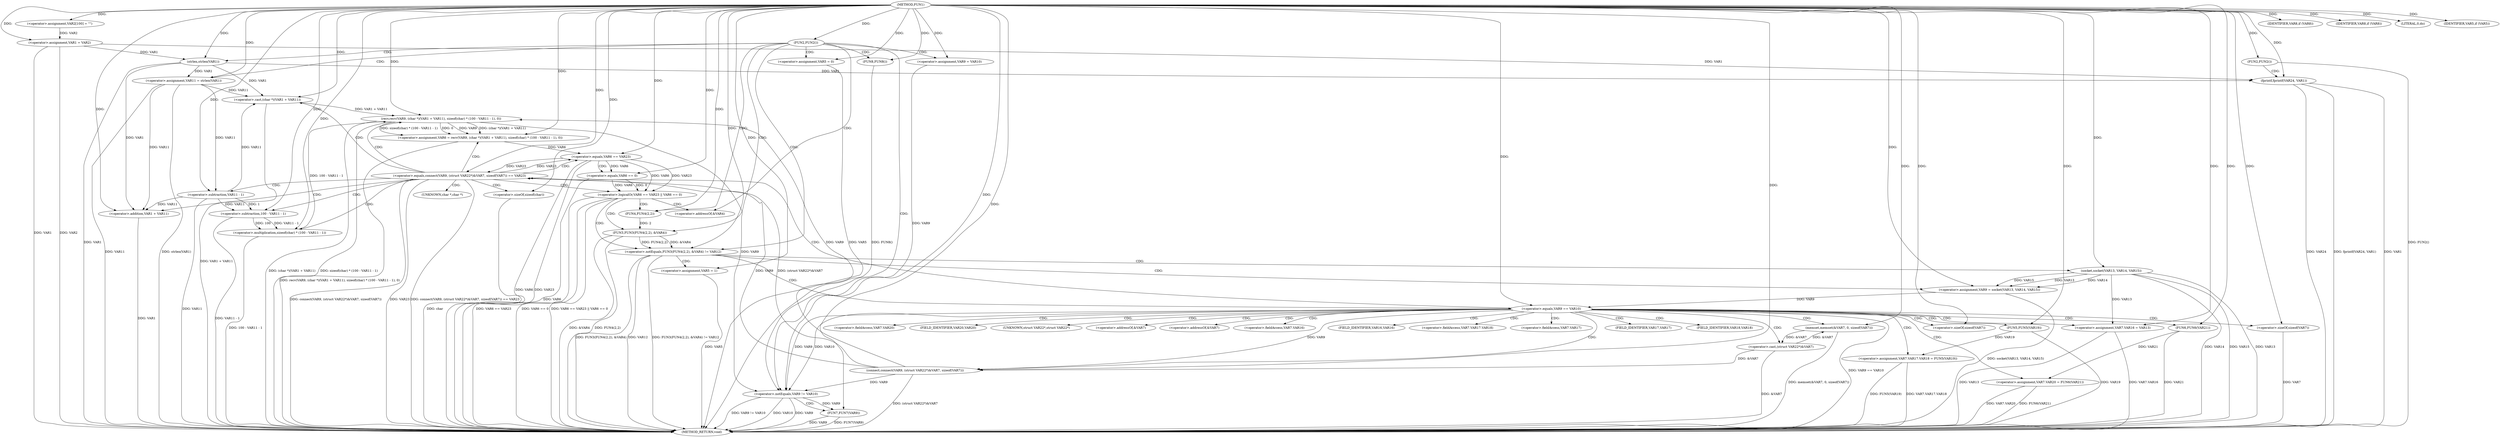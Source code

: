 digraph FUN1 {  
"1000100" [label = "(METHOD,FUN1)" ]
"1000249" [label = "(METHOD_RETURN,void)" ]
"1000104" [label = "(<operator>.assignment,VAR2[100] = \"\")" ]
"1000107" [label = "(<operator>.assignment,VAR1 = VAR2)" ]
"1000111" [label = "(FUN2,FUN2())" ]
"1000116" [label = "(<operator>.assignment,VAR5 = 0)" ]
"1000123" [label = "(<operator>.assignment,VAR9 = VAR10)" ]
"1000127" [label = "(<operator>.assignment,VAR11 = strlen(VAR1))" ]
"1000129" [label = "(strlen,strlen(VAR1))" ]
"1000134" [label = "(<operator>.notEquals,FUN3(FUN4(2,2), &VAR4) != VAR12)" ]
"1000135" [label = "(FUN3,FUN3(FUN4(2,2), &VAR4))" ]
"1000136" [label = "(FUN4,FUN4(2,2))" ]
"1000144" [label = "(<operator>.assignment,VAR5 = 1)" ]
"1000147" [label = "(<operator>.assignment,VAR9 = socket(VAR13, VAR14, VAR15))" ]
"1000149" [label = "(socket,socket(VAR13, VAR14, VAR15))" ]
"1000154" [label = "(<operator>.equals,VAR9 == VAR10)" ]
"1000159" [label = "(memset,memset(&VAR7, 0, sizeof(VAR7)))" ]
"1000163" [label = "(<operator>.sizeOf,sizeof(VAR7))" ]
"1000165" [label = "(<operator>.assignment,VAR7.VAR16 = VAR13)" ]
"1000170" [label = "(<operator>.assignment,VAR7.VAR17.VAR18 = FUN5(VAR19))" ]
"1000176" [label = "(FUN5,FUN5(VAR19))" ]
"1000178" [label = "(<operator>.assignment,VAR7.VAR20 = FUN6(VAR21))" ]
"1000182" [label = "(FUN6,FUN6(VAR21))" ]
"1000185" [label = "(<operator>.equals,connect(VAR9, (struct VAR22*)&VAR7, sizeof(VAR7)) == VAR23)" ]
"1000186" [label = "(connect,connect(VAR9, (struct VAR22*)&VAR7, sizeof(VAR7)))" ]
"1000188" [label = "(<operator>.cast,(struct VAR22*)&VAR7)" ]
"1000192" [label = "(<operator>.sizeOf,sizeof(VAR7))" ]
"1000197" [label = "(<operator>.assignment,VAR6 = recv(VAR9, (char *)(VAR1 + VAR11), sizeof(char) * (100 - VAR11 - 1), 0))" ]
"1000199" [label = "(recv,recv(VAR9, (char *)(VAR1 + VAR11), sizeof(char) * (100 - VAR11 - 1), 0))" ]
"1000201" [label = "(<operator>.cast,(char *)(VAR1 + VAR11))" ]
"1000203" [label = "(<operator>.addition,VAR1 + VAR11)" ]
"1000206" [label = "(<operator>.multiplication,sizeof(char) * (100 - VAR11 - 1))" ]
"1000207" [label = "(<operator>.sizeOf,sizeof(char))" ]
"1000209" [label = "(<operator>.subtraction,100 - VAR11 - 1)" ]
"1000211" [label = "(<operator>.subtraction,VAR11 - 1)" ]
"1000216" [label = "(<operator>.logicalOr,VAR6 == VAR23 || VAR6 == 0)" ]
"1000217" [label = "(<operator>.equals,VAR6 == VAR23)" ]
"1000220" [label = "(<operator>.equals,VAR6 == 0)" ]
"1000226" [label = "(IDENTIFIER,VAR8,if (VAR8))" ]
"1000229" [label = "(IDENTIFIER,VAR8,if (VAR8))" ]
"1000231" [label = "(LITERAL,0,do)" ]
"1000233" [label = "(<operator>.notEquals,VAR9 != VAR10)" ]
"1000237" [label = "(FUN7,FUN7(VAR9))" ]
"1000240" [label = "(IDENTIFIER,VAR5,if (VAR5))" ]
"1000242" [label = "(FUN8,FUN8())" ]
"1000244" [label = "(FUN2,FUN2())" ]
"1000246" [label = "(fprintf,fprintf(VAR24, VAR1))" ]
"1000139" [label = "(<operator>.addressOf,&VAR4)" ]
"1000160" [label = "(<operator>.addressOf,&VAR7)" ]
"1000166" [label = "(<operator>.fieldAccess,VAR7.VAR16)" ]
"1000168" [label = "(FIELD_IDENTIFIER,VAR16,VAR16)" ]
"1000171" [label = "(<operator>.fieldAccess,VAR7.VAR17.VAR18)" ]
"1000172" [label = "(<operator>.fieldAccess,VAR7.VAR17)" ]
"1000174" [label = "(FIELD_IDENTIFIER,VAR17,VAR17)" ]
"1000175" [label = "(FIELD_IDENTIFIER,VAR18,VAR18)" ]
"1000179" [label = "(<operator>.fieldAccess,VAR7.VAR20)" ]
"1000181" [label = "(FIELD_IDENTIFIER,VAR20,VAR20)" ]
"1000189" [label = "(UNKNOWN,struct VAR22*,struct VAR22*)" ]
"1000190" [label = "(<operator>.addressOf,&VAR7)" ]
"1000202" [label = "(UNKNOWN,char *,char *)" ]
  "1000185" -> "1000249"  [ label = "DDG: connect(VAR9, (struct VAR22*)&VAR7, sizeof(VAR7)) == VAR23"] 
  "1000216" -> "1000249"  [ label = "DDG: VAR6 == VAR23 || VAR6 == 0"] 
  "1000217" -> "1000249"  [ label = "DDG: VAR23"] 
  "1000127" -> "1000249"  [ label = "DDG: VAR11"] 
  "1000246" -> "1000249"  [ label = "DDG: fprintf(VAR24, VAR1)"] 
  "1000178" -> "1000249"  [ label = "DDG: FUN6(VAR21)"] 
  "1000246" -> "1000249"  [ label = "DDG: VAR1"] 
  "1000159" -> "1000249"  [ label = "DDG: memset(&VAR7, 0, sizeof(VAR7))"] 
  "1000116" -> "1000249"  [ label = "DDG: VAR5"] 
  "1000186" -> "1000249"  [ label = "DDG: (struct VAR22*)&VAR7"] 
  "1000129" -> "1000249"  [ label = "DDG: VAR1"] 
  "1000185" -> "1000249"  [ label = "DDG: connect(VAR9, (struct VAR22*)&VAR7, sizeof(VAR7))"] 
  "1000220" -> "1000249"  [ label = "DDG: VAR6"] 
  "1000185" -> "1000249"  [ label = "DDG: VAR23"] 
  "1000199" -> "1000249"  [ label = "DDG: (char *)(VAR1 + VAR11)"] 
  "1000107" -> "1000249"  [ label = "DDG: VAR1"] 
  "1000237" -> "1000249"  [ label = "DDG: FUN7(VAR9)"] 
  "1000206" -> "1000249"  [ label = "DDG: 100 - VAR11 - 1"] 
  "1000149" -> "1000249"  [ label = "DDG: VAR14"] 
  "1000233" -> "1000249"  [ label = "DDG: VAR9 != VAR10"] 
  "1000165" -> "1000249"  [ label = "DDG: VAR13"] 
  "1000233" -> "1000249"  [ label = "DDG: VAR10"] 
  "1000188" -> "1000249"  [ label = "DDG: &VAR7"] 
  "1000178" -> "1000249"  [ label = "DDG: VAR7.VAR20"] 
  "1000216" -> "1000249"  [ label = "DDG: VAR6 == VAR23"] 
  "1000237" -> "1000249"  [ label = "DDG: VAR9"] 
  "1000199" -> "1000249"  [ label = "DDG: sizeof(char) * (100 - VAR11 - 1)"] 
  "1000134" -> "1000249"  [ label = "DDG: VAR12"] 
  "1000135" -> "1000249"  [ label = "DDG: &VAR4"] 
  "1000165" -> "1000249"  [ label = "DDG: VAR7.VAR16"] 
  "1000149" -> "1000249"  [ label = "DDG: VAR15"] 
  "1000127" -> "1000249"  [ label = "DDG: strlen(VAR1)"] 
  "1000134" -> "1000249"  [ label = "DDG: FUN3(FUN4(2,2), &VAR4) != VAR12"] 
  "1000217" -> "1000249"  [ label = "DDG: VAR6"] 
  "1000201" -> "1000249"  [ label = "DDG: VAR1 + VAR11"] 
  "1000207" -> "1000249"  [ label = "DDG: char"] 
  "1000147" -> "1000249"  [ label = "DDG: socket(VAR13, VAR14, VAR15)"] 
  "1000170" -> "1000249"  [ label = "DDG: FUN5(VAR19)"] 
  "1000211" -> "1000249"  [ label = "DDG: VAR11"] 
  "1000154" -> "1000249"  [ label = "DDG: VAR9 == VAR10"] 
  "1000197" -> "1000249"  [ label = "DDG: recv(VAR9, (char *)(VAR1 + VAR11), sizeof(char) * (100 - VAR11 - 1), 0)"] 
  "1000134" -> "1000249"  [ label = "DDG: FUN3(FUN4(2,2), &VAR4)"] 
  "1000192" -> "1000249"  [ label = "DDG: VAR7"] 
  "1000209" -> "1000249"  [ label = "DDG: VAR11 - 1"] 
  "1000233" -> "1000249"  [ label = "DDG: VAR9"] 
  "1000135" -> "1000249"  [ label = "DDG: FUN4(2,2)"] 
  "1000242" -> "1000249"  [ label = "DDG: FUN8()"] 
  "1000144" -> "1000249"  [ label = "DDG: VAR5"] 
  "1000216" -> "1000249"  [ label = "DDG: VAR6 == 0"] 
  "1000170" -> "1000249"  [ label = "DDG: VAR7.VAR17.VAR18"] 
  "1000176" -> "1000249"  [ label = "DDG: VAR19"] 
  "1000244" -> "1000249"  [ label = "DDG: FUN2()"] 
  "1000149" -> "1000249"  [ label = "DDG: VAR13"] 
  "1000182" -> "1000249"  [ label = "DDG: VAR21"] 
  "1000107" -> "1000249"  [ label = "DDG: VAR2"] 
  "1000246" -> "1000249"  [ label = "DDG: VAR24"] 
  "1000203" -> "1000249"  [ label = "DDG: VAR1"] 
  "1000100" -> "1000104"  [ label = "DDG: "] 
  "1000104" -> "1000107"  [ label = "DDG: VAR2"] 
  "1000100" -> "1000107"  [ label = "DDG: "] 
  "1000100" -> "1000111"  [ label = "DDG: "] 
  "1000100" -> "1000116"  [ label = "DDG: "] 
  "1000100" -> "1000123"  [ label = "DDG: "] 
  "1000129" -> "1000127"  [ label = "DDG: VAR1"] 
  "1000100" -> "1000127"  [ label = "DDG: "] 
  "1000107" -> "1000129"  [ label = "DDG: VAR1"] 
  "1000100" -> "1000129"  [ label = "DDG: "] 
  "1000135" -> "1000134"  [ label = "DDG: FUN4(2,2)"] 
  "1000135" -> "1000134"  [ label = "DDG: &VAR4"] 
  "1000136" -> "1000135"  [ label = "DDG: 2"] 
  "1000100" -> "1000136"  [ label = "DDG: "] 
  "1000100" -> "1000134"  [ label = "DDG: "] 
  "1000100" -> "1000144"  [ label = "DDG: "] 
  "1000149" -> "1000147"  [ label = "DDG: VAR13"] 
  "1000149" -> "1000147"  [ label = "DDG: VAR14"] 
  "1000149" -> "1000147"  [ label = "DDG: VAR15"] 
  "1000100" -> "1000147"  [ label = "DDG: "] 
  "1000100" -> "1000149"  [ label = "DDG: "] 
  "1000147" -> "1000154"  [ label = "DDG: VAR9"] 
  "1000100" -> "1000154"  [ label = "DDG: "] 
  "1000188" -> "1000159"  [ label = "DDG: &VAR7"] 
  "1000100" -> "1000159"  [ label = "DDG: "] 
  "1000100" -> "1000163"  [ label = "DDG: "] 
  "1000149" -> "1000165"  [ label = "DDG: VAR13"] 
  "1000100" -> "1000165"  [ label = "DDG: "] 
  "1000176" -> "1000170"  [ label = "DDG: VAR19"] 
  "1000100" -> "1000176"  [ label = "DDG: "] 
  "1000182" -> "1000178"  [ label = "DDG: VAR21"] 
  "1000100" -> "1000182"  [ label = "DDG: "] 
  "1000186" -> "1000185"  [ label = "DDG: VAR9"] 
  "1000186" -> "1000185"  [ label = "DDG: (struct VAR22*)&VAR7"] 
  "1000154" -> "1000186"  [ label = "DDG: VAR9"] 
  "1000100" -> "1000186"  [ label = "DDG: "] 
  "1000188" -> "1000186"  [ label = "DDG: &VAR7"] 
  "1000159" -> "1000188"  [ label = "DDG: &VAR7"] 
  "1000100" -> "1000192"  [ label = "DDG: "] 
  "1000217" -> "1000185"  [ label = "DDG: VAR23"] 
  "1000100" -> "1000185"  [ label = "DDG: "] 
  "1000199" -> "1000197"  [ label = "DDG: VAR9"] 
  "1000199" -> "1000197"  [ label = "DDG: (char *)(VAR1 + VAR11)"] 
  "1000199" -> "1000197"  [ label = "DDG: sizeof(char) * (100 - VAR11 - 1)"] 
  "1000199" -> "1000197"  [ label = "DDG: 0"] 
  "1000100" -> "1000197"  [ label = "DDG: "] 
  "1000186" -> "1000199"  [ label = "DDG: VAR9"] 
  "1000100" -> "1000199"  [ label = "DDG: "] 
  "1000201" -> "1000199"  [ label = "DDG: VAR1 + VAR11"] 
  "1000129" -> "1000201"  [ label = "DDG: VAR1"] 
  "1000100" -> "1000201"  [ label = "DDG: "] 
  "1000211" -> "1000201"  [ label = "DDG: VAR11"] 
  "1000127" -> "1000201"  [ label = "DDG: VAR11"] 
  "1000129" -> "1000203"  [ label = "DDG: VAR1"] 
  "1000100" -> "1000203"  [ label = "DDG: "] 
  "1000211" -> "1000203"  [ label = "DDG: VAR11"] 
  "1000127" -> "1000203"  [ label = "DDG: VAR11"] 
  "1000206" -> "1000199"  [ label = "DDG: 100 - VAR11 - 1"] 
  "1000100" -> "1000206"  [ label = "DDG: "] 
  "1000100" -> "1000207"  [ label = "DDG: "] 
  "1000209" -> "1000206"  [ label = "DDG: 100"] 
  "1000209" -> "1000206"  [ label = "DDG: VAR11 - 1"] 
  "1000100" -> "1000209"  [ label = "DDG: "] 
  "1000211" -> "1000209"  [ label = "DDG: VAR11"] 
  "1000211" -> "1000209"  [ label = "DDG: 1"] 
  "1000100" -> "1000211"  [ label = "DDG: "] 
  "1000127" -> "1000211"  [ label = "DDG: VAR11"] 
  "1000217" -> "1000216"  [ label = "DDG: VAR6"] 
  "1000217" -> "1000216"  [ label = "DDG: VAR23"] 
  "1000197" -> "1000217"  [ label = "DDG: VAR6"] 
  "1000100" -> "1000217"  [ label = "DDG: "] 
  "1000185" -> "1000217"  [ label = "DDG: VAR23"] 
  "1000220" -> "1000216"  [ label = "DDG: VAR6"] 
  "1000220" -> "1000216"  [ label = "DDG: 0"] 
  "1000217" -> "1000220"  [ label = "DDG: VAR6"] 
  "1000100" -> "1000220"  [ label = "DDG: "] 
  "1000100" -> "1000226"  [ label = "DDG: "] 
  "1000100" -> "1000229"  [ label = "DDG: "] 
  "1000100" -> "1000231"  [ label = "DDG: "] 
  "1000186" -> "1000233"  [ label = "DDG: VAR9"] 
  "1000199" -> "1000233"  [ label = "DDG: VAR9"] 
  "1000154" -> "1000233"  [ label = "DDG: VAR9"] 
  "1000123" -> "1000233"  [ label = "DDG: VAR9"] 
  "1000100" -> "1000233"  [ label = "DDG: "] 
  "1000154" -> "1000233"  [ label = "DDG: VAR10"] 
  "1000233" -> "1000237"  [ label = "DDG: VAR9"] 
  "1000100" -> "1000237"  [ label = "DDG: "] 
  "1000100" -> "1000240"  [ label = "DDG: "] 
  "1000100" -> "1000242"  [ label = "DDG: "] 
  "1000100" -> "1000244"  [ label = "DDG: "] 
  "1000100" -> "1000246"  [ label = "DDG: "] 
  "1000129" -> "1000246"  [ label = "DDG: VAR1"] 
  "1000107" -> "1000246"  [ label = "DDG: VAR1"] 
  "1000111" -> "1000127"  [ label = "CDG: "] 
  "1000111" -> "1000233"  [ label = "CDG: "] 
  "1000111" -> "1000139"  [ label = "CDG: "] 
  "1000111" -> "1000116"  [ label = "CDG: "] 
  "1000111" -> "1000123"  [ label = "CDG: "] 
  "1000111" -> "1000135"  [ label = "CDG: "] 
  "1000111" -> "1000136"  [ label = "CDG: "] 
  "1000111" -> "1000129"  [ label = "CDG: "] 
  "1000111" -> "1000134"  [ label = "CDG: "] 
  "1000111" -> "1000242"  [ label = "CDG: "] 
  "1000134" -> "1000144"  [ label = "CDG: "] 
  "1000134" -> "1000149"  [ label = "CDG: "] 
  "1000134" -> "1000154"  [ label = "CDG: "] 
  "1000134" -> "1000147"  [ label = "CDG: "] 
  "1000154" -> "1000174"  [ label = "CDG: "] 
  "1000154" -> "1000182"  [ label = "CDG: "] 
  "1000154" -> "1000166"  [ label = "CDG: "] 
  "1000154" -> "1000165"  [ label = "CDG: "] 
  "1000154" -> "1000188"  [ label = "CDG: "] 
  "1000154" -> "1000190"  [ label = "CDG: "] 
  "1000154" -> "1000175"  [ label = "CDG: "] 
  "1000154" -> "1000160"  [ label = "CDG: "] 
  "1000154" -> "1000179"  [ label = "CDG: "] 
  "1000154" -> "1000192"  [ label = "CDG: "] 
  "1000154" -> "1000176"  [ label = "CDG: "] 
  "1000154" -> "1000185"  [ label = "CDG: "] 
  "1000154" -> "1000186"  [ label = "CDG: "] 
  "1000154" -> "1000172"  [ label = "CDG: "] 
  "1000154" -> "1000189"  [ label = "CDG: "] 
  "1000154" -> "1000163"  [ label = "CDG: "] 
  "1000154" -> "1000168"  [ label = "CDG: "] 
  "1000154" -> "1000178"  [ label = "CDG: "] 
  "1000154" -> "1000159"  [ label = "CDG: "] 
  "1000154" -> "1000170"  [ label = "CDG: "] 
  "1000154" -> "1000171"  [ label = "CDG: "] 
  "1000154" -> "1000181"  [ label = "CDG: "] 
  "1000185" -> "1000211"  [ label = "CDG: "] 
  "1000185" -> "1000199"  [ label = "CDG: "] 
  "1000185" -> "1000197"  [ label = "CDG: "] 
  "1000185" -> "1000216"  [ label = "CDG: "] 
  "1000185" -> "1000206"  [ label = "CDG: "] 
  "1000185" -> "1000201"  [ label = "CDG: "] 
  "1000185" -> "1000217"  [ label = "CDG: "] 
  "1000185" -> "1000207"  [ label = "CDG: "] 
  "1000185" -> "1000203"  [ label = "CDG: "] 
  "1000185" -> "1000202"  [ label = "CDG: "] 
  "1000185" -> "1000209"  [ label = "CDG: "] 
  "1000216" -> "1000139"  [ label = "CDG: "] 
  "1000216" -> "1000135"  [ label = "CDG: "] 
  "1000216" -> "1000136"  [ label = "CDG: "] 
  "1000216" -> "1000134"  [ label = "CDG: "] 
  "1000217" -> "1000220"  [ label = "CDG: "] 
  "1000233" -> "1000237"  [ label = "CDG: "] 
  "1000244" -> "1000246"  [ label = "CDG: "] 
}
